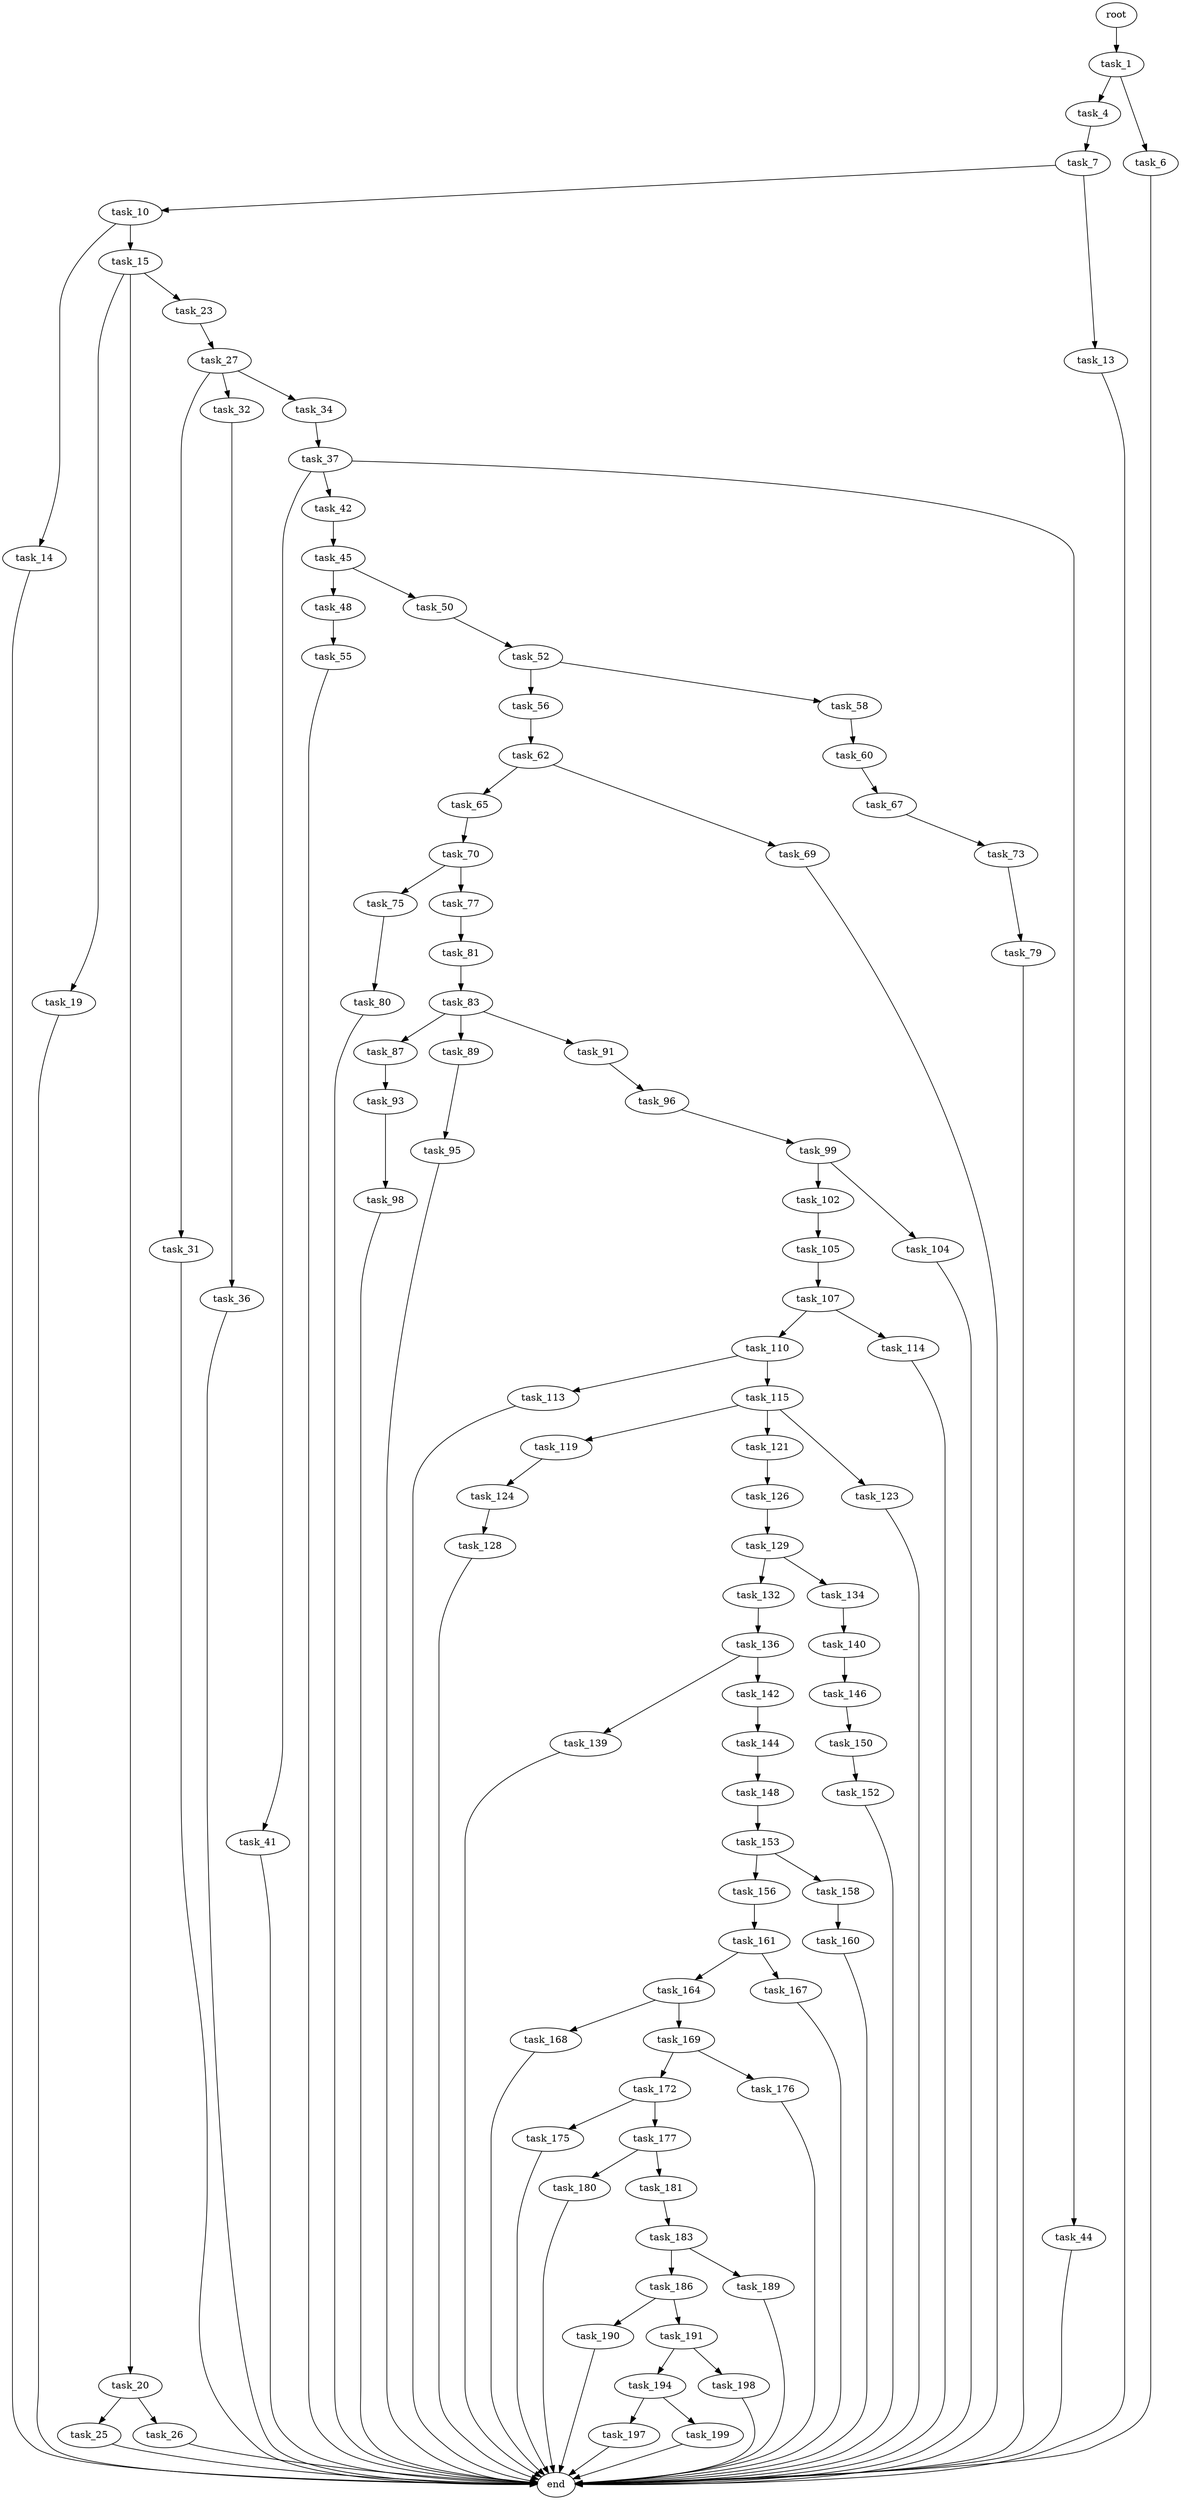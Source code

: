 digraph G {
  root [size="0.000000"];
  task_1 [size="92750785305.000000"];
  task_4 [size="599232806273.000000"];
  task_6 [size="416533387018.000000"];
  task_7 [size="565268185.000000"];
  end [size="0.000000"];
  task_10 [size="21029577916.000000"];
  task_13 [size="231928233984.000000"];
  task_14 [size="187321168927.000000"];
  task_15 [size="1854103673.000000"];
  task_19 [size="134217728000.000000"];
  task_20 [size="1416366102777.000000"];
  task_23 [size="1243383334769.000000"];
  task_25 [size="40017844716.000000"];
  task_26 [size="2905493141.000000"];
  task_27 [size="35042748328.000000"];
  task_31 [size="26639327952.000000"];
  task_32 [size="549755813888.000000"];
  task_34 [size="4569787005.000000"];
  task_36 [size="5453902084.000000"];
  task_37 [size="18837027792.000000"];
  task_41 [size="9969187141.000000"];
  task_42 [size="44633147153.000000"];
  task_44 [size="9958398883.000000"];
  task_45 [size="2377605896.000000"];
  task_48 [size="3817764063.000000"];
  task_50 [size="37201451180.000000"];
  task_55 [size="63402076429.000000"];
  task_52 [size="821927541812.000000"];
  task_56 [size="273074141708.000000"];
  task_58 [size="342930691463.000000"];
  task_62 [size="368293445632.000000"];
  task_60 [size="368293445632.000000"];
  task_67 [size="19523951139.000000"];
  task_65 [size="9020789745.000000"];
  task_69 [size="30144707646.000000"];
  task_70 [size="695447969623.000000"];
  task_73 [size="40814379034.000000"];
  task_75 [size="11470322519.000000"];
  task_77 [size="452262349303.000000"];
  task_79 [size="106530241380.000000"];
  task_80 [size="782757789696.000000"];
  task_81 [size="68719476736.000000"];
  task_83 [size="134217728000.000000"];
  task_87 [size="1023222155221.000000"];
  task_89 [size="291481960643.000000"];
  task_91 [size="147056431756.000000"];
  task_93 [size="368293445632.000000"];
  task_95 [size="14489570447.000000"];
  task_96 [size="2638746908.000000"];
  task_98 [size="534757876848.000000"];
  task_99 [size="429856521755.000000"];
  task_102 [size="152745520728.000000"];
  task_104 [size="134217728000.000000"];
  task_105 [size="134217728000.000000"];
  task_107 [size="21713971824.000000"];
  task_110 [size="803508655144.000000"];
  task_114 [size="7191475201.000000"];
  task_113 [size="329253335449.000000"];
  task_115 [size="549755813888.000000"];
  task_119 [size="7895256383.000000"];
  task_121 [size="8589934592.000000"];
  task_123 [size="231928233984.000000"];
  task_124 [size="12547003130.000000"];
  task_126 [size="669673978451.000000"];
  task_128 [size="11773941688.000000"];
  task_129 [size="142649235144.000000"];
  task_132 [size="7909016948.000000"];
  task_134 [size="549755813888.000000"];
  task_136 [size="16654468604.000000"];
  task_140 [size="21666043564.000000"];
  task_139 [size="396816534242.000000"];
  task_142 [size="8526581900.000000"];
  task_146 [size="134217728000.000000"];
  task_144 [size="1929218055.000000"];
  task_148 [size="97918221936.000000"];
  task_150 [size="705777393639.000000"];
  task_153 [size="5236379180.000000"];
  task_152 [size="8589934592.000000"];
  task_156 [size="8589934592.000000"];
  task_158 [size="46550730675.000000"];
  task_161 [size="134217728000.000000"];
  task_160 [size="3872897259.000000"];
  task_164 [size="9041321372.000000"];
  task_167 [size="1817653309.000000"];
  task_168 [size="81085735982.000000"];
  task_169 [size="621281844286.000000"];
  task_172 [size="231928233984.000000"];
  task_176 [size="450394308080.000000"];
  task_175 [size="61579349209.000000"];
  task_177 [size="95023527625.000000"];
  task_180 [size="68719476736.000000"];
  task_181 [size="125049084546.000000"];
  task_183 [size="367441029415.000000"];
  task_186 [size="3787007892.000000"];
  task_189 [size="1073741824000.000000"];
  task_190 [size="87300002995.000000"];
  task_191 [size="28991029248.000000"];
  task_194 [size="5246583181.000000"];
  task_198 [size="3037404060.000000"];
  task_197 [size="16604027774.000000"];
  task_199 [size="7226648280.000000"];

  root -> task_1 [size="1.000000"];
  task_1 -> task_4 [size="75497472.000000"];
  task_1 -> task_6 [size="75497472.000000"];
  task_4 -> task_7 [size="838860800.000000"];
  task_6 -> end [size="1.000000"];
  task_7 -> task_10 [size="33554432.000000"];
  task_7 -> task_13 [size="33554432.000000"];
  task_10 -> task_14 [size="536870912.000000"];
  task_10 -> task_15 [size="536870912.000000"];
  task_13 -> end [size="1.000000"];
  task_14 -> end [size="1.000000"];
  task_15 -> task_19 [size="209715200.000000"];
  task_15 -> task_20 [size="209715200.000000"];
  task_15 -> task_23 [size="209715200.000000"];
  task_19 -> end [size="1.000000"];
  task_20 -> task_25 [size="838860800.000000"];
  task_20 -> task_26 [size="838860800.000000"];
  task_23 -> task_27 [size="838860800.000000"];
  task_25 -> end [size="1.000000"];
  task_26 -> end [size="1.000000"];
  task_27 -> task_31 [size="838860800.000000"];
  task_27 -> task_32 [size="838860800.000000"];
  task_27 -> task_34 [size="838860800.000000"];
  task_31 -> end [size="1.000000"];
  task_32 -> task_36 [size="536870912.000000"];
  task_34 -> task_37 [size="209715200.000000"];
  task_36 -> end [size="1.000000"];
  task_37 -> task_41 [size="33554432.000000"];
  task_37 -> task_42 [size="33554432.000000"];
  task_37 -> task_44 [size="33554432.000000"];
  task_41 -> end [size="1.000000"];
  task_42 -> task_45 [size="838860800.000000"];
  task_44 -> end [size="1.000000"];
  task_45 -> task_48 [size="75497472.000000"];
  task_45 -> task_50 [size="75497472.000000"];
  task_48 -> task_55 [size="75497472.000000"];
  task_50 -> task_52 [size="679477248.000000"];
  task_55 -> end [size="1.000000"];
  task_52 -> task_56 [size="536870912.000000"];
  task_52 -> task_58 [size="536870912.000000"];
  task_56 -> task_62 [size="679477248.000000"];
  task_58 -> task_60 [size="411041792.000000"];
  task_62 -> task_65 [size="411041792.000000"];
  task_62 -> task_69 [size="411041792.000000"];
  task_60 -> task_67 [size="411041792.000000"];
  task_67 -> task_73 [size="75497472.000000"];
  task_65 -> task_70 [size="33554432.000000"];
  task_69 -> end [size="1.000000"];
  task_70 -> task_75 [size="679477248.000000"];
  task_70 -> task_77 [size="679477248.000000"];
  task_73 -> task_79 [size="33554432.000000"];
  task_75 -> task_80 [size="301989888.000000"];
  task_77 -> task_81 [size="838860800.000000"];
  task_79 -> end [size="1.000000"];
  task_80 -> end [size="1.000000"];
  task_81 -> task_83 [size="134217728.000000"];
  task_83 -> task_87 [size="209715200.000000"];
  task_83 -> task_89 [size="209715200.000000"];
  task_83 -> task_91 [size="209715200.000000"];
  task_87 -> task_93 [size="838860800.000000"];
  task_89 -> task_95 [size="679477248.000000"];
  task_91 -> task_96 [size="411041792.000000"];
  task_93 -> task_98 [size="411041792.000000"];
  task_95 -> end [size="1.000000"];
  task_96 -> task_99 [size="209715200.000000"];
  task_98 -> end [size="1.000000"];
  task_99 -> task_102 [size="301989888.000000"];
  task_99 -> task_104 [size="301989888.000000"];
  task_102 -> task_105 [size="134217728.000000"];
  task_104 -> end [size="1.000000"];
  task_105 -> task_107 [size="209715200.000000"];
  task_107 -> task_110 [size="679477248.000000"];
  task_107 -> task_114 [size="679477248.000000"];
  task_110 -> task_113 [size="536870912.000000"];
  task_110 -> task_115 [size="536870912.000000"];
  task_114 -> end [size="1.000000"];
  task_113 -> end [size="1.000000"];
  task_115 -> task_119 [size="536870912.000000"];
  task_115 -> task_121 [size="536870912.000000"];
  task_115 -> task_123 [size="536870912.000000"];
  task_119 -> task_124 [size="209715200.000000"];
  task_121 -> task_126 [size="33554432.000000"];
  task_123 -> end [size="1.000000"];
  task_124 -> task_128 [size="536870912.000000"];
  task_126 -> task_129 [size="411041792.000000"];
  task_128 -> end [size="1.000000"];
  task_129 -> task_132 [size="134217728.000000"];
  task_129 -> task_134 [size="134217728.000000"];
  task_132 -> task_136 [size="33554432.000000"];
  task_134 -> task_140 [size="536870912.000000"];
  task_136 -> task_139 [size="536870912.000000"];
  task_136 -> task_142 [size="536870912.000000"];
  task_140 -> task_146 [size="536870912.000000"];
  task_139 -> end [size="1.000000"];
  task_142 -> task_144 [size="536870912.000000"];
  task_146 -> task_150 [size="209715200.000000"];
  task_144 -> task_148 [size="33554432.000000"];
  task_148 -> task_153 [size="134217728.000000"];
  task_150 -> task_152 [size="679477248.000000"];
  task_153 -> task_156 [size="411041792.000000"];
  task_153 -> task_158 [size="411041792.000000"];
  task_152 -> end [size="1.000000"];
  task_156 -> task_161 [size="33554432.000000"];
  task_158 -> task_160 [size="838860800.000000"];
  task_161 -> task_164 [size="209715200.000000"];
  task_161 -> task_167 [size="209715200.000000"];
  task_160 -> end [size="1.000000"];
  task_164 -> task_168 [size="679477248.000000"];
  task_164 -> task_169 [size="679477248.000000"];
  task_167 -> end [size="1.000000"];
  task_168 -> end [size="1.000000"];
  task_169 -> task_172 [size="838860800.000000"];
  task_169 -> task_176 [size="838860800.000000"];
  task_172 -> task_175 [size="301989888.000000"];
  task_172 -> task_177 [size="301989888.000000"];
  task_176 -> end [size="1.000000"];
  task_175 -> end [size="1.000000"];
  task_177 -> task_180 [size="75497472.000000"];
  task_177 -> task_181 [size="75497472.000000"];
  task_180 -> end [size="1.000000"];
  task_181 -> task_183 [size="301989888.000000"];
  task_183 -> task_186 [size="411041792.000000"];
  task_183 -> task_189 [size="411041792.000000"];
  task_186 -> task_190 [size="75497472.000000"];
  task_186 -> task_191 [size="75497472.000000"];
  task_189 -> end [size="1.000000"];
  task_190 -> end [size="1.000000"];
  task_191 -> task_194 [size="75497472.000000"];
  task_191 -> task_198 [size="75497472.000000"];
  task_194 -> task_197 [size="209715200.000000"];
  task_194 -> task_199 [size="209715200.000000"];
  task_198 -> end [size="1.000000"];
  task_197 -> end [size="1.000000"];
  task_199 -> end [size="1.000000"];
}
